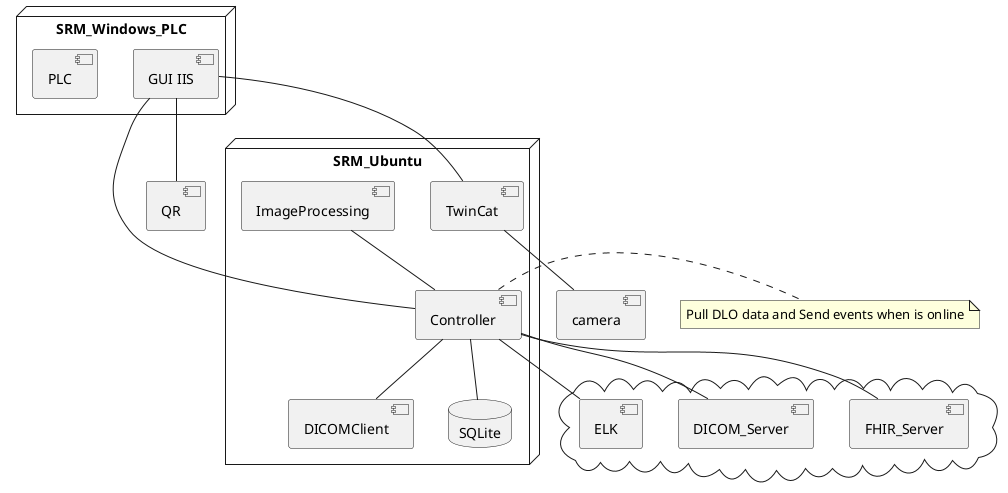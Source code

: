 @startuml

node SRM_Ubuntu{

      [TwinCat]
      [ImageProcessing]
       [Controller]
     [DICOMClient]
    database SQLite    
}

node SRM_Windows_PLC {
     [GUI IIS]
     [PLC]
}

note right of Controller : Pull DLO data and Send events when is online

cloud {
    [FHIR_Server]
    [DICOM_Server]
    [ELK]
}

[GUI IIS]--[TwinCat]
[GUI IIS]--[QR]
[GUI IIS]--[Controller]
[TwinCat]--[camera]
[ImageProcessing] -- [Controller]
[Controller]--[SQLite]
[Controller]--[DICOMClient]
[Controller]--[FHIR_Server]
[Controller]--[DICOM_Server]
[Controller]--[ELK]
@enduml